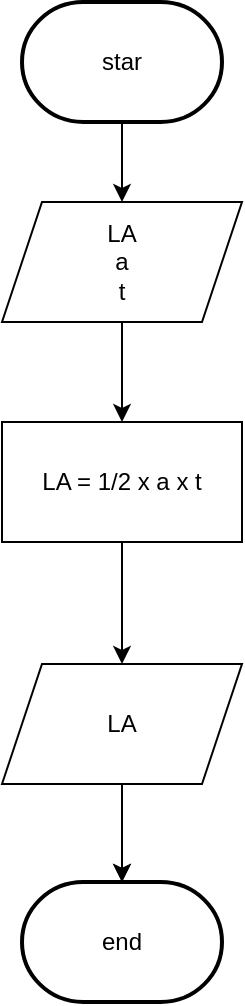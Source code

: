<mxfile version="22.0.8" type="github">
  <diagram name="Page-1" id="BWBzjvvz_oDGt4SH2R3N">
    <mxGraphModel dx="857" dy="349" grid="1" gridSize="10" guides="1" tooltips="1" connect="1" arrows="1" fold="1" page="1" pageScale="1" pageWidth="850" pageHeight="1100" math="0" shadow="0">
      <root>
        <mxCell id="0" />
        <mxCell id="1" parent="0" />
        <mxCell id="tMcTQIf1tGonl5QhvCj7-21" value="" style="edgeStyle=orthogonalEdgeStyle;rounded=0;orthogonalLoop=1;jettySize=auto;html=1;" edge="1" parent="1" source="tMcTQIf1tGonl5QhvCj7-22" target="tMcTQIf1tGonl5QhvCj7-24">
          <mxGeometry relative="1" as="geometry" />
        </mxCell>
        <mxCell id="tMcTQIf1tGonl5QhvCj7-22" value="star" style="strokeWidth=2;html=1;shape=mxgraph.flowchart.terminator;whiteSpace=wrap;" vertex="1" parent="1">
          <mxGeometry x="430" y="30" width="100" height="60" as="geometry" />
        </mxCell>
        <mxCell id="tMcTQIf1tGonl5QhvCj7-23" value="" style="edgeStyle=orthogonalEdgeStyle;rounded=0;orthogonalLoop=1;jettySize=auto;html=1;" edge="1" parent="1" source="tMcTQIf1tGonl5QhvCj7-24">
          <mxGeometry relative="1" as="geometry">
            <mxPoint x="480" y="240" as="targetPoint" />
          </mxGeometry>
        </mxCell>
        <mxCell id="tMcTQIf1tGonl5QhvCj7-24" value="LA&lt;br&gt;a&lt;br&gt;t" style="shape=parallelogram;perimeter=parallelogramPerimeter;whiteSpace=wrap;html=1;fixedSize=1;" vertex="1" parent="1">
          <mxGeometry x="420" y="130" width="120" height="60" as="geometry" />
        </mxCell>
        <mxCell id="tMcTQIf1tGonl5QhvCj7-25" value="" style="edgeStyle=orthogonalEdgeStyle;rounded=0;orthogonalLoop=1;jettySize=auto;html=1;exitX=0.5;exitY=1;exitDx=0;exitDy=0;" edge="1" parent="1" source="tMcTQIf1tGonl5QhvCj7-30" target="tMcTQIf1tGonl5QhvCj7-28">
          <mxGeometry relative="1" as="geometry">
            <mxPoint x="480" y="320" as="sourcePoint" />
          </mxGeometry>
        </mxCell>
        <mxCell id="tMcTQIf1tGonl5QhvCj7-26" value="" style="edgeStyle=orthogonalEdgeStyle;rounded=0;orthogonalLoop=1;jettySize=auto;html=1;" edge="1" parent="1" source="tMcTQIf1tGonl5QhvCj7-28" target="tMcTQIf1tGonl5QhvCj7-29">
          <mxGeometry relative="1" as="geometry" />
        </mxCell>
        <mxCell id="tMcTQIf1tGonl5QhvCj7-27" value="" style="edgeStyle=orthogonalEdgeStyle;rounded=0;orthogonalLoop=1;jettySize=auto;html=1;" edge="1" parent="1" source="tMcTQIf1tGonl5QhvCj7-28" target="tMcTQIf1tGonl5QhvCj7-29">
          <mxGeometry relative="1" as="geometry" />
        </mxCell>
        <mxCell id="tMcTQIf1tGonl5QhvCj7-28" value="LA" style="shape=parallelogram;perimeter=parallelogramPerimeter;whiteSpace=wrap;html=1;fixedSize=1;" vertex="1" parent="1">
          <mxGeometry x="420" y="361" width="120" height="60" as="geometry" />
        </mxCell>
        <mxCell id="tMcTQIf1tGonl5QhvCj7-29" value="end" style="strokeWidth=2;html=1;shape=mxgraph.flowchart.terminator;whiteSpace=wrap;" vertex="1" parent="1">
          <mxGeometry x="430" y="470" width="100" height="60" as="geometry" />
        </mxCell>
        <mxCell id="tMcTQIf1tGonl5QhvCj7-30" value="LA = 1/2 x a x t" style="rounded=0;whiteSpace=wrap;html=1;" vertex="1" parent="1">
          <mxGeometry x="420" y="240" width="120" height="60" as="geometry" />
        </mxCell>
      </root>
    </mxGraphModel>
  </diagram>
</mxfile>
